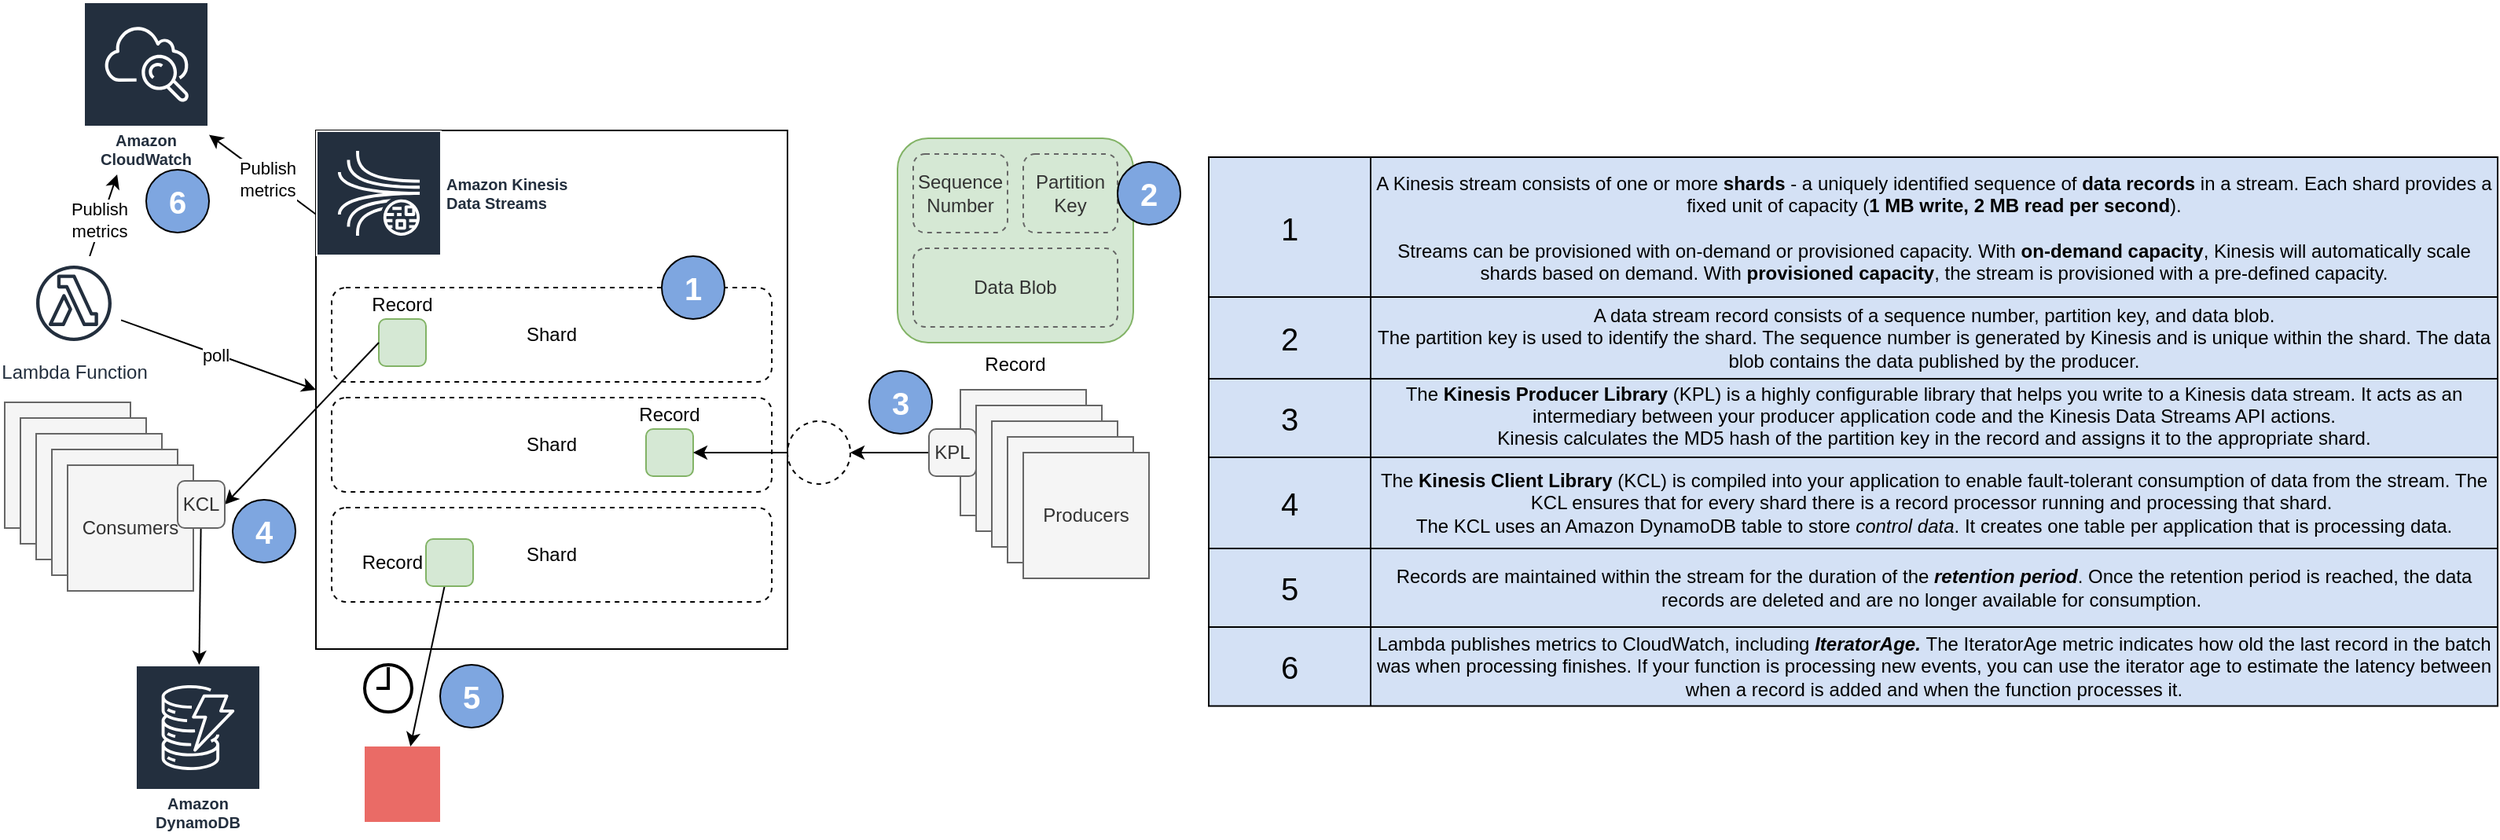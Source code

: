<mxfile version="20.4.0" type="device"><diagram id="LjorD_5WwQS-v3F1rkeI" name="Page-1"><mxGraphModel dx="1426" dy="769" grid="0" gridSize="10" guides="1" tooltips="1" connect="1" arrows="1" fold="1" page="1" pageScale="1" pageWidth="850" pageHeight="1100" math="0" shadow="0"><root><mxCell id="0"/><mxCell id="1" parent="0"/><mxCell id="Kmb2CTGrWzkdwxA2abQU-2" value="Shard" style="rounded=1;whiteSpace=wrap;html=1;dashed=1;" parent="1" vertex="1"><mxGeometry x="260" y="210" width="280" height="60" as="geometry"/></mxCell><mxCell id="Kmb2CTGrWzkdwxA2abQU-3" value="Shard" style="rounded=1;whiteSpace=wrap;html=1;dashed=1;" parent="1" vertex="1"><mxGeometry x="260" y="280" width="280" height="60" as="geometry"/></mxCell><mxCell id="Kmb2CTGrWzkdwxA2abQU-4" value="Shard" style="rounded=1;whiteSpace=wrap;html=1;dashed=1;" parent="1" vertex="1"><mxGeometry x="260" y="350" width="280" height="60" as="geometry"/></mxCell><mxCell id="Kmb2CTGrWzkdwxA2abQU-6" value="Record" style="rounded=1;whiteSpace=wrap;html=1;labelPosition=center;verticalLabelPosition=top;align=center;verticalAlign=bottom;fillColor=#d5e8d4;strokeColor=#82b366;" parent="1" vertex="1"><mxGeometry x="290" y="230" width="30" height="30" as="geometry"/></mxCell><mxCell id="Kmb2CTGrWzkdwxA2abQU-7" value="Record" style="rounded=1;whiteSpace=wrap;html=1;labelPosition=center;verticalLabelPosition=top;align=center;verticalAlign=bottom;fillColor=#d5e8d4;strokeColor=#82b366;" parent="1" vertex="1"><mxGeometry x="460" y="300" width="30" height="30" as="geometry"/></mxCell><mxCell id="Kmb2CTGrWzkdwxA2abQU-48" value="" style="edgeStyle=none;rounded=0;orthogonalLoop=1;jettySize=auto;html=1;fontSize=12;fontColor=#FFFFFF;" parent="1" source="Kmb2CTGrWzkdwxA2abQU-8" target="Kmb2CTGrWzkdwxA2abQU-47" edge="1"><mxGeometry relative="1" as="geometry"/></mxCell><mxCell id="Kmb2CTGrWzkdwxA2abQU-8" value="Record" style="rounded=1;whiteSpace=wrap;html=1;labelPosition=left;verticalLabelPosition=middle;align=right;verticalAlign=middle;fillColor=#d5e8d4;strokeColor=#82b366;" parent="1" vertex="1"><mxGeometry x="320" y="370" width="30" height="30" as="geometry"/></mxCell><mxCell id="Kmb2CTGrWzkdwxA2abQU-54" value="" style="edgeStyle=none;rounded=0;orthogonalLoop=1;jettySize=auto;html=1;fontSize=12;fontColor=#33001A;startArrow=none;startFill=0;endArrow=classic;endFill=1;exitX=0;exitY=0.5;exitDx=0;exitDy=0;" parent="1" source="Kmb2CTGrWzkdwxA2abQU-68" target="Kmb2CTGrWzkdwxA2abQU-52" edge="1"><mxGeometry relative="1" as="geometry"/></mxCell><mxCell id="Kmb2CTGrWzkdwxA2abQU-9" value="" style="whiteSpace=wrap;html=1;aspect=fixed;fillColor=#f5f5f5;strokeColor=#666666;fontColor=#333333;" parent="1" vertex="1"><mxGeometry x="660" y="275" width="80" height="80" as="geometry"/></mxCell><mxCell id="Kmb2CTGrWzkdwxA2abQU-10" value="" style="whiteSpace=wrap;html=1;aspect=fixed;fillColor=#f5f5f5;strokeColor=#666666;fontColor=#333333;" parent="1" vertex="1"><mxGeometry x="670" y="285" width="80" height="80" as="geometry"/></mxCell><mxCell id="Kmb2CTGrWzkdwxA2abQU-11" value="" style="whiteSpace=wrap;html=1;aspect=fixed;fillColor=#f5f5f5;strokeColor=#666666;fontColor=#333333;" parent="1" vertex="1"><mxGeometry x="680" y="295" width="80" height="80" as="geometry"/></mxCell><mxCell id="Kmb2CTGrWzkdwxA2abQU-12" value="" style="whiteSpace=wrap;html=1;aspect=fixed;fillColor=#f5f5f5;strokeColor=#666666;fontColor=#333333;" parent="1" vertex="1"><mxGeometry x="690" y="305" width="80" height="80" as="geometry"/></mxCell><mxCell id="Kmb2CTGrWzkdwxA2abQU-13" value="Producers" style="whiteSpace=wrap;html=1;aspect=fixed;fillColor=#f5f5f5;strokeColor=#666666;fontColor=#333333;" parent="1" vertex="1"><mxGeometry x="700" y="315" width="80" height="80" as="geometry"/></mxCell><mxCell id="Kmb2CTGrWzkdwxA2abQU-15" value="Record" style="rounded=1;whiteSpace=wrap;html=1;labelPosition=center;verticalLabelPosition=bottom;align=center;verticalAlign=top;fillColor=#d5e8d4;strokeColor=#82b366;" parent="1" vertex="1"><mxGeometry x="620" y="115" width="150" height="130" as="geometry"/></mxCell><mxCell id="Kmb2CTGrWzkdwxA2abQU-18" value="Sequence Number" style="rounded=1;whiteSpace=wrap;html=1;strokeColor=#666666;fillColor=none;dashed=1;fontColor=#333333;" parent="1" vertex="1"><mxGeometry x="630" y="125" width="60" height="50" as="geometry"/></mxCell><mxCell id="Kmb2CTGrWzkdwxA2abQU-19" value="Partition Key" style="rounded=1;whiteSpace=wrap;html=1;strokeColor=#666666;fillColor=none;dashed=1;fontColor=#333333;" parent="1" vertex="1"><mxGeometry x="700" y="125" width="60" height="50" as="geometry"/></mxCell><mxCell id="Kmb2CTGrWzkdwxA2abQU-20" value="Data Blob" style="rounded=1;whiteSpace=wrap;html=1;strokeColor=#666666;fillColor=none;dashed=1;fontColor=#333333;" parent="1" vertex="1"><mxGeometry x="630" y="185" width="130" height="50" as="geometry"/></mxCell><mxCell id="Kmb2CTGrWzkdwxA2abQU-21" value="" style="whiteSpace=wrap;html=1;aspect=fixed;fillColor=#f5f5f5;strokeColor=#666666;fontColor=#333333;" parent="1" vertex="1"><mxGeometry x="52" y="283" width="80" height="80" as="geometry"/></mxCell><mxCell id="Kmb2CTGrWzkdwxA2abQU-22" value="" style="whiteSpace=wrap;html=1;aspect=fixed;fillColor=#f5f5f5;strokeColor=#666666;fontColor=#333333;" parent="1" vertex="1"><mxGeometry x="62" y="293" width="80" height="80" as="geometry"/></mxCell><mxCell id="Kmb2CTGrWzkdwxA2abQU-23" value="" style="whiteSpace=wrap;html=1;aspect=fixed;fillColor=#f5f5f5;strokeColor=#666666;fontColor=#333333;" parent="1" vertex="1"><mxGeometry x="72" y="303" width="80" height="80" as="geometry"/></mxCell><mxCell id="Kmb2CTGrWzkdwxA2abQU-24" value="" style="whiteSpace=wrap;html=1;aspect=fixed;fillColor=#f5f5f5;strokeColor=#666666;fontColor=#333333;" parent="1" vertex="1"><mxGeometry x="82" y="313" width="80" height="80" as="geometry"/></mxCell><mxCell id="Kmb2CTGrWzkdwxA2abQU-26" value="" style="rounded=0;orthogonalLoop=1;jettySize=auto;html=1;entryX=0;entryY=0.5;entryDx=0;entryDy=0;endArrow=none;endFill=0;startArrow=classic;startFill=1;exitX=1;exitY=0.5;exitDx=0;exitDy=0;" parent="1" source="Kmb2CTGrWzkdwxA2abQU-55" target="Kmb2CTGrWzkdwxA2abQU-6" edge="1"><mxGeometry relative="1" as="geometry"/></mxCell><mxCell id="Kmb2CTGrWzkdwxA2abQU-25" value="Consumers" style="whiteSpace=wrap;html=1;aspect=fixed;fillColor=#f5f5f5;strokeColor=#666666;fontColor=#333333;" parent="1" vertex="1"><mxGeometry x="92" y="323" width="80" height="80" as="geometry"/></mxCell><mxCell id="Kmb2CTGrWzkdwxA2abQU-28" value="2" style="ellipse;whiteSpace=wrap;html=1;aspect=fixed;strokeColor=default;fillColor=#7EA6E0;fontColor=#FFFFFF;fontSize=20;fontStyle=1" parent="1" vertex="1"><mxGeometry x="760" y="130" width="40" height="40" as="geometry"/></mxCell><mxCell id="Kmb2CTGrWzkdwxA2abQU-29" value="" style="rounded=0;orthogonalLoop=1;jettySize=auto;html=1;entryX=1;entryY=0.5;entryDx=0;entryDy=0;exitX=0;exitY=0.5;exitDx=0;exitDy=0;" parent="1" source="Kmb2CTGrWzkdwxA2abQU-52" target="Kmb2CTGrWzkdwxA2abQU-7" edge="1"><mxGeometry relative="1" as="geometry"><mxPoint x="650" y="325" as="sourcePoint"/><mxPoint x="580" y="325" as="targetPoint"/></mxGeometry></mxCell><mxCell id="Kmb2CTGrWzkdwxA2abQU-30" value="" style="shape=table;startSize=0;container=1;collapsible=0;childLayout=tableLayout;strokeColor=default;fontSize=20;fontColor=#000000;fillColor=#D4E1F5;" parent="1" vertex="1"><mxGeometry x="818" y="127" width="820" height="349.25" as="geometry"/></mxCell><mxCell id="Kmb2CTGrWzkdwxA2abQU-31" value="" style="shape=tableRow;horizontal=0;startSize=0;swimlaneHead=0;swimlaneBody=0;top=0;left=0;bottom=0;right=0;collapsible=0;dropTarget=0;fillColor=none;points=[[0,0.5],[1,0.5]];portConstraint=eastwest;strokeColor=default;fontSize=20;fontColor=#FFFFFF;" parent="Kmb2CTGrWzkdwxA2abQU-30" vertex="1"><mxGeometry width="820" height="89" as="geometry"/></mxCell><mxCell id="Kmb2CTGrWzkdwxA2abQU-32" value="1" style="shape=partialRectangle;html=1;whiteSpace=wrap;connectable=0;overflow=hidden;fillColor=none;top=0;left=0;bottom=0;right=0;pointerEvents=1;strokeColor=default;fontSize=20;fontColor=#000000;" parent="Kmb2CTGrWzkdwxA2abQU-31" vertex="1"><mxGeometry width="103" height="89" as="geometry"><mxRectangle width="103" height="89" as="alternateBounds"/></mxGeometry></mxCell><mxCell id="Kmb2CTGrWzkdwxA2abQU-33" value="&lt;font color=&quot;#000000&quot;&gt;A Kinesis stream consists of one or more &lt;b&gt;shards&lt;/b&gt; - a uniquely identified sequence of &lt;b&gt;data records&lt;/b&gt; in a stream. Each shard provides a fixed unit of capacity (&lt;b&gt;1 MB write, 2 MB read per second&lt;/b&gt;).&lt;br&gt;&lt;br&gt;&lt;/font&gt;&lt;span style=&quot;color: rgb(0, 0, 0);&quot;&gt;Streams can be provisioned with on-demand or provisioned capacity.&amp;nbsp;&lt;/span&gt;&lt;span style=&quot;color: rgb(0, 0, 0);&quot;&gt;With &lt;b&gt;on-demand capacity&lt;/b&gt;, Kinesis will automatically scale shards based on demand.&amp;nbsp;&lt;/span&gt;&lt;span style=&quot;color: rgb(0, 0, 0);&quot;&gt;With &lt;b&gt;provisioned capacity&lt;/b&gt;, the stream is provisioned with a pre-defined capacity.&lt;/span&gt;&lt;font color=&quot;#000000&quot;&gt;&lt;br&gt;&lt;/font&gt;" style="shape=partialRectangle;html=1;whiteSpace=wrap;connectable=0;overflow=hidden;fillColor=none;top=0;left=0;bottom=0;right=0;pointerEvents=1;strokeColor=default;fontSize=12;fontColor=#FFFFFF;" parent="Kmb2CTGrWzkdwxA2abQU-31" vertex="1"><mxGeometry x="103" width="717" height="89" as="geometry"><mxRectangle width="717" height="89" as="alternateBounds"/></mxGeometry></mxCell><mxCell id="Kmb2CTGrWzkdwxA2abQU-34" value="" style="shape=tableRow;horizontal=0;startSize=0;swimlaneHead=0;swimlaneBody=0;top=0;left=0;bottom=0;right=0;collapsible=0;dropTarget=0;fillColor=none;points=[[0,0.5],[1,0.5]];portConstraint=eastwest;strokeColor=default;fontSize=20;fontColor=#FFFFFF;" parent="Kmb2CTGrWzkdwxA2abQU-30" vertex="1"><mxGeometry y="89" width="820" height="52" as="geometry"/></mxCell><mxCell id="Kmb2CTGrWzkdwxA2abQU-35" value="2" style="shape=partialRectangle;html=1;whiteSpace=wrap;connectable=0;overflow=hidden;fillColor=none;top=0;left=0;bottom=0;right=0;pointerEvents=1;strokeColor=default;fontSize=20;fontColor=#000000;" parent="Kmb2CTGrWzkdwxA2abQU-34" vertex="1"><mxGeometry width="103" height="52" as="geometry"><mxRectangle width="103" height="52" as="alternateBounds"/></mxGeometry></mxCell><mxCell id="Kmb2CTGrWzkdwxA2abQU-36" value="&lt;div&gt;A data stream record consists of a sequence number, partition key, and data blob.&lt;/div&gt;&lt;div&gt;The partition key is used to identify the shard. The sequence number is generated by Kinesis and is unique within the shard. The data blob contains the data published by the producer.&lt;/div&gt;" style="shape=partialRectangle;html=1;whiteSpace=wrap;connectable=0;overflow=hidden;fillColor=none;top=0;left=0;bottom=0;right=0;pointerEvents=1;strokeColor=default;fontSize=12;fontColor=#000000;" parent="Kmb2CTGrWzkdwxA2abQU-34" vertex="1"><mxGeometry x="103" width="717" height="52" as="geometry"><mxRectangle width="717" height="52" as="alternateBounds"/></mxGeometry></mxCell><mxCell id="Kmb2CTGrWzkdwxA2abQU-37" value="" style="shape=tableRow;horizontal=0;startSize=0;swimlaneHead=0;swimlaneBody=0;top=0;left=0;bottom=0;right=0;collapsible=0;dropTarget=0;fillColor=none;points=[[0,0.5],[1,0.5]];portConstraint=eastwest;strokeColor=default;fontSize=20;fontColor=#FFFFFF;" parent="Kmb2CTGrWzkdwxA2abQU-30" vertex="1"><mxGeometry y="141" width="820" height="50" as="geometry"/></mxCell><mxCell id="Kmb2CTGrWzkdwxA2abQU-38" value="3" style="shape=partialRectangle;html=1;whiteSpace=wrap;connectable=0;overflow=hidden;fillColor=none;top=0;left=0;bottom=0;right=0;pointerEvents=1;strokeColor=default;fontSize=20;fontColor=#000000;" parent="Kmb2CTGrWzkdwxA2abQU-37" vertex="1"><mxGeometry width="103" height="50" as="geometry"><mxRectangle width="103" height="50" as="alternateBounds"/></mxGeometry></mxCell><mxCell id="Kmb2CTGrWzkdwxA2abQU-39" value="&lt;div style=&quot;&quot;&gt;The &lt;b&gt;Kinesis Producer Library&lt;/b&gt; (KPL) is a highly configurable library that helps you write to a Kinesis data stream. It acts as an intermediary between your producer application code and the Kinesis Data Streams API actions.&lt;/div&gt;&lt;div style=&quot;&quot;&gt;&lt;div&gt;Kinesis calculates the MD5 hash of the partition key in the record and assigns it to the appropriate shard.&lt;/div&gt;&lt;div&gt;&lt;br&gt;&lt;/div&gt;&lt;/div&gt;" style="shape=partialRectangle;html=1;whiteSpace=wrap;connectable=0;overflow=hidden;fillColor=none;top=0;left=0;bottom=0;right=0;pointerEvents=1;strokeColor=default;fontSize=12;fontColor=#000000;fontStyle=0" parent="Kmb2CTGrWzkdwxA2abQU-37" vertex="1"><mxGeometry x="103" width="717" height="50" as="geometry"><mxRectangle width="717" height="50" as="alternateBounds"/></mxGeometry></mxCell><mxCell id="Kmb2CTGrWzkdwxA2abQU-65" style="shape=tableRow;horizontal=0;startSize=0;swimlaneHead=0;swimlaneBody=0;top=0;left=0;bottom=0;right=0;collapsible=0;dropTarget=0;fillColor=none;points=[[0,0.5],[1,0.5]];portConstraint=eastwest;strokeColor=default;fontSize=20;fontColor=#FFFFFF;" parent="Kmb2CTGrWzkdwxA2abQU-30" vertex="1"><mxGeometry y="191" width="820" height="58" as="geometry"/></mxCell><mxCell id="Kmb2CTGrWzkdwxA2abQU-66" value="4" style="shape=partialRectangle;html=1;whiteSpace=wrap;connectable=0;overflow=hidden;fillColor=none;top=0;left=0;bottom=0;right=0;pointerEvents=1;strokeColor=default;fontSize=20;fontColor=#000000;" parent="Kmb2CTGrWzkdwxA2abQU-65" vertex="1"><mxGeometry width="103" height="58" as="geometry"><mxRectangle width="103" height="58" as="alternateBounds"/></mxGeometry></mxCell><mxCell id="Kmb2CTGrWzkdwxA2abQU-67" value="The&amp;nbsp;&lt;b&gt;Kinesis Client Library&amp;nbsp;&lt;/b&gt;(KCL) is compiled into your application to enable fault-tolerant consumption of data from the stream. The KCL ensures that for every shard there is a record processor running and processing that shard.&amp;nbsp;&lt;br&gt;The KCL uses an Amazon DynamoDB table to store&amp;nbsp;&lt;i&gt;control data&lt;/i&gt;. It creates one table per application that is processing data." style="shape=partialRectangle;html=1;whiteSpace=wrap;connectable=0;overflow=hidden;fillColor=none;top=0;left=0;bottom=0;right=0;pointerEvents=1;strokeColor=default;fontSize=12;fontColor=#000000;fontStyle=0" parent="Kmb2CTGrWzkdwxA2abQU-65" vertex="1"><mxGeometry x="103" width="717" height="58" as="geometry"><mxRectangle width="717" height="58" as="alternateBounds"/></mxGeometry></mxCell><mxCell id="Kmb2CTGrWzkdwxA2abQU-56" style="shape=tableRow;horizontal=0;startSize=0;swimlaneHead=0;swimlaneBody=0;top=0;left=0;bottom=0;right=0;collapsible=0;dropTarget=0;fillColor=none;points=[[0,0.5],[1,0.5]];portConstraint=eastwest;strokeColor=default;fontSize=20;fontColor=#FFFFFF;" parent="Kmb2CTGrWzkdwxA2abQU-30" vertex="1"><mxGeometry y="249" width="820" height="50" as="geometry"/></mxCell><mxCell id="Kmb2CTGrWzkdwxA2abQU-57" value="5" style="shape=partialRectangle;html=1;whiteSpace=wrap;connectable=0;overflow=hidden;fillColor=none;top=0;left=0;bottom=0;right=0;pointerEvents=1;strokeColor=default;fontSize=20;fontColor=#000000;" parent="Kmb2CTGrWzkdwxA2abQU-56" vertex="1"><mxGeometry width="103" height="50" as="geometry"><mxRectangle width="103" height="50" as="alternateBounds"/></mxGeometry></mxCell><mxCell id="Kmb2CTGrWzkdwxA2abQU-58" value="Records are maintained within the stream for the duration of the &lt;b&gt;&lt;i&gt;retention period&lt;/i&gt;&lt;/b&gt;. Once the retention period is reached, the data records are deleted and are no longer available for consumption.&amp;nbsp;" style="shape=partialRectangle;html=1;whiteSpace=wrap;connectable=0;overflow=hidden;fillColor=none;top=0;left=0;bottom=0;right=0;pointerEvents=1;strokeColor=default;fontSize=12;fontColor=#000000;fontStyle=0" parent="Kmb2CTGrWzkdwxA2abQU-56" vertex="1"><mxGeometry x="103" width="717" height="50" as="geometry"><mxRectangle width="717" height="50" as="alternateBounds"/></mxGeometry></mxCell><mxCell id="gSkPARLCex8N0deicV6Y-4" style="shape=tableRow;horizontal=0;startSize=0;swimlaneHead=0;swimlaneBody=0;top=0;left=0;bottom=0;right=0;collapsible=0;dropTarget=0;fillColor=none;points=[[0,0.5],[1,0.5]];portConstraint=eastwest;strokeColor=default;fontSize=20;fontColor=#FFFFFF;" vertex="1" parent="Kmb2CTGrWzkdwxA2abQU-30"><mxGeometry y="299" width="820" height="50" as="geometry"/></mxCell><mxCell id="gSkPARLCex8N0deicV6Y-5" value="6" style="shape=partialRectangle;html=1;whiteSpace=wrap;connectable=0;overflow=hidden;fillColor=none;top=0;left=0;bottom=0;right=0;pointerEvents=1;strokeColor=default;fontSize=20;fontColor=#000000;" vertex="1" parent="gSkPARLCex8N0deicV6Y-4"><mxGeometry width="103" height="50" as="geometry"><mxRectangle width="103" height="50" as="alternateBounds"/></mxGeometry></mxCell><mxCell id="gSkPARLCex8N0deicV6Y-6" value="Lambda publishes metrics to CloudWatch, including &lt;b&gt;&lt;i&gt;IteratorAge.&lt;/i&gt;&amp;nbsp;&lt;/b&gt;The IteratorAge metric indicates how old the last record in the batch was when processing finishes. If your function is processing new events, you can use the iterator age to estimate the latency between when a record is added and when the function processes it." style="shape=partialRectangle;html=1;whiteSpace=wrap;connectable=0;overflow=hidden;fillColor=none;top=0;left=0;bottom=0;right=0;pointerEvents=1;strokeColor=default;fontSize=12;fontColor=#000000;fontStyle=0" vertex="1" parent="gSkPARLCex8N0deicV6Y-4"><mxGeometry x="103" width="717" height="50" as="geometry"><mxRectangle width="717" height="50" as="alternateBounds"/></mxGeometry></mxCell><mxCell id="Kmb2CTGrWzkdwxA2abQU-46" value="1" style="ellipse;whiteSpace=wrap;html=1;aspect=fixed;strokeColor=default;fillColor=#7EA6E0;fontColor=#FFFFFF;fontSize=20;fontStyle=1" parent="1" vertex="1"><mxGeometry x="470" y="190" width="40" height="40" as="geometry"/></mxCell><mxCell id="Kmb2CTGrWzkdwxA2abQU-47" value="" style="shape=image;html=1;verticalAlign=top;verticalLabelPosition=bottom;labelBackgroundColor=#ffffff;imageAspect=0;aspect=fixed;image=https://cdn1.iconfinder.com/data/icons/social-media-vol-3/24/_x-128.png;strokeColor=default;fontSize=12;fontColor=#FFFFFF;fillColor=#7EA6E0;imageBackground=#EA6B66;" parent="1" vertex="1"><mxGeometry x="281" y="502" width="48" height="48" as="geometry"/></mxCell><mxCell id="Kmb2CTGrWzkdwxA2abQU-49" value="" style="html=1;verticalLabelPosition=bottom;align=center;labelBackgroundColor=#ffffff;verticalAlign=top;strokeWidth=2;shadow=0;dashed=0;shape=mxgraph.ios7.icons.clock;fontSize=12;" parent="1" vertex="1"><mxGeometry x="281" y="450" width="30" height="30" as="geometry"/></mxCell><mxCell id="Kmb2CTGrWzkdwxA2abQU-50" value="5" style="ellipse;whiteSpace=wrap;html=1;aspect=fixed;strokeColor=default;fillColor=#7EA6E0;fontColor=#FFFFFF;fontSize=20;fontStyle=1" parent="1" vertex="1"><mxGeometry x="329" y="450" width="40" height="40" as="geometry"/></mxCell><mxCell id="Kmb2CTGrWzkdwxA2abQU-52" value="" style="ellipse;whiteSpace=wrap;html=1;aspect=fixed;strokeColor=default;fontSize=12;fontColor=#FFFFFF;fillColor=#FFFFFF;dashed=1;" parent="1" vertex="1"><mxGeometry x="550" y="295" width="40" height="40" as="geometry"/></mxCell><mxCell id="Kmb2CTGrWzkdwxA2abQU-62" value="" style="edgeStyle=none;rounded=0;orthogonalLoop=1;jettySize=auto;html=1;fontSize=12;fontColor=#33001A;startArrow=none;startFill=0;endArrow=classic;endFill=1;" parent="1" source="Kmb2CTGrWzkdwxA2abQU-55" target="Kmb2CTGrWzkdwxA2abQU-61" edge="1"><mxGeometry relative="1" as="geometry"/></mxCell><mxCell id="Kmb2CTGrWzkdwxA2abQU-55" value="KCL" style="rounded=1;whiteSpace=wrap;html=1;labelPosition=center;verticalLabelPosition=middle;align=center;verticalAlign=middle;fillColor=#f5f5f5;strokeColor=#666666;fontColor=#333333;" parent="1" vertex="1"><mxGeometry x="162" y="333" width="30" height="30" as="geometry"/></mxCell><mxCell id="Kmb2CTGrWzkdwxA2abQU-59" value="4" style="ellipse;whiteSpace=wrap;html=1;aspect=fixed;strokeColor=default;fillColor=#7EA6E0;fontColor=#FFFFFF;fontSize=20;fontStyle=1" parent="1" vertex="1"><mxGeometry x="197" y="345" width="40" height="40" as="geometry"/></mxCell><mxCell id="Kmb2CTGrWzkdwxA2abQU-61" value="Amazon DynamoDB" style="sketch=0;outlineConnect=0;fontColor=#232F3E;gradientColor=none;strokeColor=#ffffff;fillColor=#232F3E;dashed=0;verticalLabelPosition=middle;verticalAlign=bottom;align=center;html=1;whiteSpace=wrap;fontSize=10;fontStyle=1;spacing=3;shape=mxgraph.aws4.productIcon;prIcon=mxgraph.aws4.dynamodb;" parent="1" vertex="1"><mxGeometry x="135" y="450" width="80" height="110" as="geometry"/></mxCell><mxCell id="gSkPARLCex8N0deicV6Y-3" value="" style="rounded=0;orthogonalLoop=1;jettySize=auto;html=1;" edge="1" parent="1" source="Kmb2CTGrWzkdwxA2abQU-63" target="gSkPARLCex8N0deicV6Y-1"><mxGeometry relative="1" as="geometry"/></mxCell><mxCell id="gSkPARLCex8N0deicV6Y-14" value="Publish &lt;br&gt;metrics" style="edgeLabel;html=1;align=center;verticalAlign=middle;resizable=0;points=[];" vertex="1" connectable="0" parent="gSkPARLCex8N0deicV6Y-3"><mxGeometry x="-0.065" relative="1" as="geometry"><mxPoint y="1" as="offset"/></mxGeometry></mxCell><mxCell id="Kmb2CTGrWzkdwxA2abQU-63" value="" style="rounded=0;whiteSpace=wrap;html=1;strokeColor=default;fontSize=12;fontColor=#33001A;fillColor=none;" parent="1" vertex="1"><mxGeometry x="250" y="110" width="300" height="330" as="geometry"/></mxCell><mxCell id="Kmb2CTGrWzkdwxA2abQU-64" value="Amazon Kinesis Data Streams" style="sketch=0;outlineConnect=0;fontColor=#232F3E;gradientColor=none;strokeColor=#ffffff;fillColor=#232F3E;dashed=0;verticalLabelPosition=middle;verticalAlign=middle;align=left;html=1;whiteSpace=wrap;fontSize=10;fontStyle=1;spacing=3;shape=mxgraph.aws4.productIcon;prIcon=mxgraph.aws4.kinesis_data_streams;labelPosition=right;" parent="1" vertex="1"><mxGeometry x="250" y="110" width="80" height="80" as="geometry"/></mxCell><mxCell id="Kmb2CTGrWzkdwxA2abQU-68" value="KPL" style="rounded=1;whiteSpace=wrap;html=1;labelPosition=center;verticalLabelPosition=middle;align=center;verticalAlign=middle;fillColor=#f5f5f5;strokeColor=#666666;fontColor=#333333;" parent="1" vertex="1"><mxGeometry x="640" y="300" width="30" height="30" as="geometry"/></mxCell><mxCell id="Kmb2CTGrWzkdwxA2abQU-69" value="3" style="ellipse;whiteSpace=wrap;html=1;aspect=fixed;strokeColor=default;fillColor=#7EA6E0;fontColor=#FFFFFF;fontSize=20;fontStyle=1" parent="1" vertex="1"><mxGeometry x="602" y="263" width="40" height="40" as="geometry"/></mxCell><mxCell id="gSkPARLCex8N0deicV6Y-1" value="Amazon CloudWatch" style="sketch=0;outlineConnect=0;fontColor=#232F3E;gradientColor=none;strokeColor=#ffffff;fillColor=#232F3E;dashed=0;verticalLabelPosition=middle;verticalAlign=bottom;align=center;html=1;whiteSpace=wrap;fontSize=10;fontStyle=1;spacing=3;shape=mxgraph.aws4.productIcon;prIcon=mxgraph.aws4.cloudwatch;" vertex="1" parent="1"><mxGeometry x="102" y="28" width="80" height="110" as="geometry"/></mxCell><mxCell id="gSkPARLCex8N0deicV6Y-7" value="6" style="ellipse;whiteSpace=wrap;html=1;aspect=fixed;strokeColor=default;fillColor=#7EA6E0;fontColor=#FFFFFF;fontSize=20;fontStyle=1" vertex="1" parent="1"><mxGeometry x="142" y="135" width="40" height="40" as="geometry"/></mxCell><mxCell id="gSkPARLCex8N0deicV6Y-11" value="" style="edgeStyle=none;rounded=0;orthogonalLoop=1;jettySize=auto;html=1;entryX=0;entryY=0.5;entryDx=0;entryDy=0;" edge="1" parent="1" source="gSkPARLCex8N0deicV6Y-8" target="Kmb2CTGrWzkdwxA2abQU-63"><mxGeometry relative="1" as="geometry"/></mxCell><mxCell id="gSkPARLCex8N0deicV6Y-12" value="poll" style="edgeLabel;html=1;align=center;verticalAlign=middle;resizable=0;points=[];" vertex="1" connectable="0" parent="gSkPARLCex8N0deicV6Y-11"><mxGeometry x="-0.028" y="-1" relative="1" as="geometry"><mxPoint as="offset"/></mxGeometry></mxCell><mxCell id="gSkPARLCex8N0deicV6Y-13" value="" style="edgeStyle=none;rounded=0;orthogonalLoop=1;jettySize=auto;html=1;" edge="1" parent="1" source="gSkPARLCex8N0deicV6Y-8" target="gSkPARLCex8N0deicV6Y-1"><mxGeometry relative="1" as="geometry"/></mxCell><mxCell id="gSkPARLCex8N0deicV6Y-15" value="Publish&lt;br&gt;metrics" style="edgeLabel;html=1;align=center;verticalAlign=middle;resizable=0;points=[];" vertex="1" connectable="0" parent="gSkPARLCex8N0deicV6Y-13"><mxGeometry x="0.094" y="2" relative="1" as="geometry"><mxPoint x="-2" y="6" as="offset"/></mxGeometry></mxCell><mxCell id="gSkPARLCex8N0deicV6Y-8" value="Lambda Function" style="sketch=0;outlineConnect=0;fontColor=#232F3E;gradientColor=none;strokeColor=#232F3E;fillColor=#ffffff;dashed=0;verticalLabelPosition=bottom;verticalAlign=top;align=center;html=1;fontSize=12;fontStyle=0;aspect=fixed;shape=mxgraph.aws4.resourceIcon;resIcon=mxgraph.aws4.lambda_function;" vertex="1" parent="1"><mxGeometry x="66" y="190" width="60" height="60" as="geometry"/></mxCell></root></mxGraphModel></diagram></mxfile>